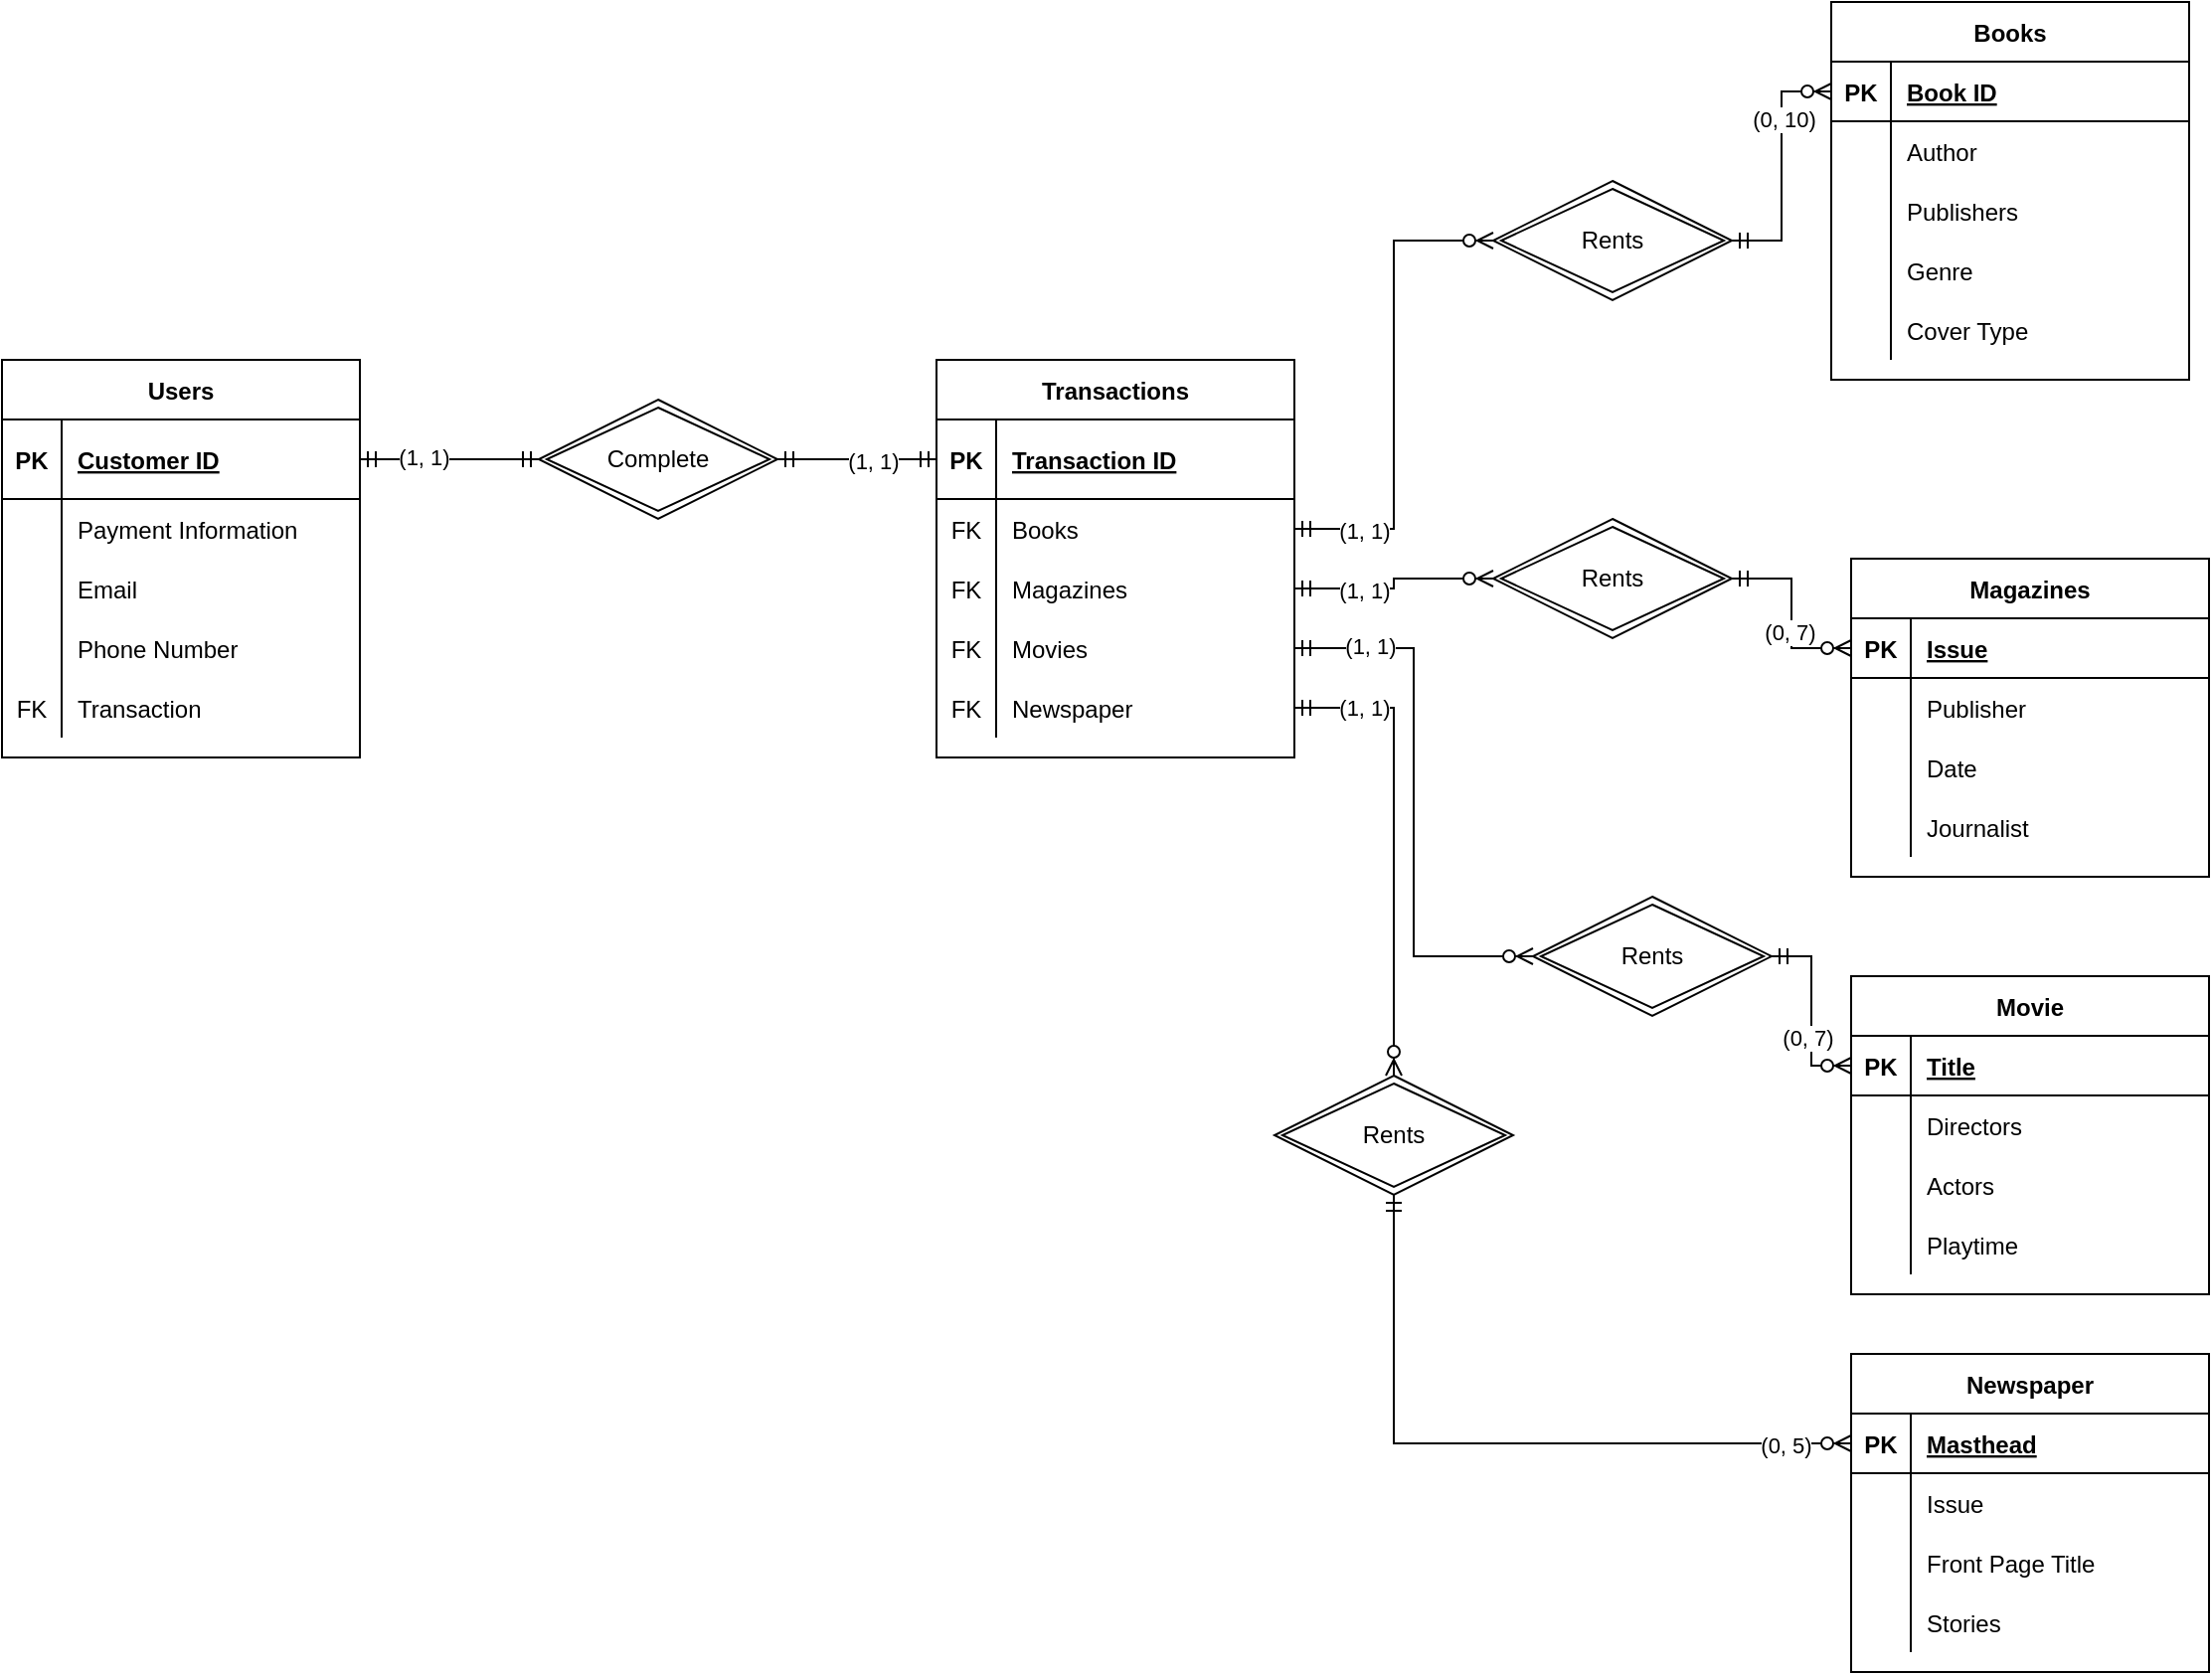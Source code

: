<mxfile version="13.8.7" type="github">
  <diagram id="-OkYeFlXcW50eORPE0BI" name="Page-1">
    <mxGraphModel dx="1483" dy="829" grid="1" gridSize="10" guides="1" tooltips="1" connect="1" arrows="1" fold="1" page="1" pageScale="1" pageWidth="850" pageHeight="1100" math="0" shadow="0">
      <root>
        <mxCell id="0" />
        <mxCell id="1" parent="0" />
        <mxCell id="07V4wg7Vuul0YKt843KW-1" value="Users" style="shape=table;startSize=30;container=1;collapsible=1;childLayout=tableLayout;fixedRows=1;rowLines=0;fontStyle=1;align=center;resizeLast=1;" parent="1" vertex="1">
          <mxGeometry x="110" y="200" width="180" height="200" as="geometry" />
        </mxCell>
        <mxCell id="07V4wg7Vuul0YKt843KW-2" value="" style="shape=partialRectangle;collapsible=0;dropTarget=0;pointerEvents=0;fillColor=none;top=0;left=0;bottom=1;right=0;points=[[0,0.5],[1,0.5]];portConstraint=eastwest;" parent="07V4wg7Vuul0YKt843KW-1" vertex="1">
          <mxGeometry y="30" width="180" height="40" as="geometry" />
        </mxCell>
        <mxCell id="07V4wg7Vuul0YKt843KW-3" value="PK" style="shape=partialRectangle;connectable=0;fillColor=none;top=0;left=0;bottom=0;right=0;fontStyle=1;overflow=hidden;" parent="07V4wg7Vuul0YKt843KW-2" vertex="1">
          <mxGeometry width="30" height="40" as="geometry" />
        </mxCell>
        <mxCell id="07V4wg7Vuul0YKt843KW-4" value="Customer ID" style="shape=partialRectangle;connectable=0;fillColor=none;top=0;left=0;bottom=0;right=0;align=left;spacingLeft=6;fontStyle=5;overflow=hidden;" parent="07V4wg7Vuul0YKt843KW-2" vertex="1">
          <mxGeometry x="30" width="150" height="40" as="geometry" />
        </mxCell>
        <mxCell id="07V4wg7Vuul0YKt843KW-5" value="" style="shape=partialRectangle;collapsible=0;dropTarget=0;pointerEvents=0;fillColor=none;top=0;left=0;bottom=0;right=0;points=[[0,0.5],[1,0.5]];portConstraint=eastwest;" parent="07V4wg7Vuul0YKt843KW-1" vertex="1">
          <mxGeometry y="70" width="180" height="30" as="geometry" />
        </mxCell>
        <mxCell id="07V4wg7Vuul0YKt843KW-6" value="" style="shape=partialRectangle;connectable=0;fillColor=none;top=0;left=0;bottom=0;right=0;editable=1;overflow=hidden;" parent="07V4wg7Vuul0YKt843KW-5" vertex="1">
          <mxGeometry width="30" height="30" as="geometry" />
        </mxCell>
        <mxCell id="07V4wg7Vuul0YKt843KW-7" value="Payment Information" style="shape=partialRectangle;connectable=0;fillColor=none;top=0;left=0;bottom=0;right=0;align=left;spacingLeft=6;overflow=hidden;" parent="07V4wg7Vuul0YKt843KW-5" vertex="1">
          <mxGeometry x="30" width="150" height="30" as="geometry" />
        </mxCell>
        <mxCell id="07V4wg7Vuul0YKt843KW-8" value="" style="shape=partialRectangle;collapsible=0;dropTarget=0;pointerEvents=0;fillColor=none;top=0;left=0;bottom=0;right=0;points=[[0,0.5],[1,0.5]];portConstraint=eastwest;" parent="07V4wg7Vuul0YKt843KW-1" vertex="1">
          <mxGeometry y="100" width="180" height="30" as="geometry" />
        </mxCell>
        <mxCell id="07V4wg7Vuul0YKt843KW-9" value="" style="shape=partialRectangle;connectable=0;fillColor=none;top=0;left=0;bottom=0;right=0;editable=1;overflow=hidden;" parent="07V4wg7Vuul0YKt843KW-8" vertex="1">
          <mxGeometry width="30" height="30" as="geometry" />
        </mxCell>
        <mxCell id="07V4wg7Vuul0YKt843KW-10" value="Email" style="shape=partialRectangle;connectable=0;fillColor=none;top=0;left=0;bottom=0;right=0;align=left;spacingLeft=6;overflow=hidden;" parent="07V4wg7Vuul0YKt843KW-8" vertex="1">
          <mxGeometry x="30" width="150" height="30" as="geometry" />
        </mxCell>
        <mxCell id="07V4wg7Vuul0YKt843KW-11" value="" style="shape=partialRectangle;collapsible=0;dropTarget=0;pointerEvents=0;fillColor=none;top=0;left=0;bottom=0;right=0;points=[[0,0.5],[1,0.5]];portConstraint=eastwest;" parent="07V4wg7Vuul0YKt843KW-1" vertex="1">
          <mxGeometry y="130" width="180" height="30" as="geometry" />
        </mxCell>
        <mxCell id="07V4wg7Vuul0YKt843KW-12" value="" style="shape=partialRectangle;connectable=0;fillColor=none;top=0;left=0;bottom=0;right=0;editable=1;overflow=hidden;" parent="07V4wg7Vuul0YKt843KW-11" vertex="1">
          <mxGeometry width="30" height="30" as="geometry" />
        </mxCell>
        <mxCell id="07V4wg7Vuul0YKt843KW-13" value="Phone Number" style="shape=partialRectangle;connectable=0;fillColor=none;top=0;left=0;bottom=0;right=0;align=left;spacingLeft=6;overflow=hidden;" parent="07V4wg7Vuul0YKt843KW-11" vertex="1">
          <mxGeometry x="30" width="150" height="30" as="geometry" />
        </mxCell>
        <mxCell id="07V4wg7Vuul0YKt843KW-79" value="" style="shape=partialRectangle;collapsible=0;dropTarget=0;pointerEvents=0;fillColor=none;top=0;left=0;bottom=0;right=0;points=[[0,0.5],[1,0.5]];portConstraint=eastwest;" parent="07V4wg7Vuul0YKt843KW-1" vertex="1">
          <mxGeometry y="160" width="180" height="30" as="geometry" />
        </mxCell>
        <mxCell id="07V4wg7Vuul0YKt843KW-80" value="FK" style="shape=partialRectangle;connectable=0;fillColor=none;top=0;left=0;bottom=0;right=0;editable=1;overflow=hidden;" parent="07V4wg7Vuul0YKt843KW-79" vertex="1">
          <mxGeometry width="30" height="30" as="geometry" />
        </mxCell>
        <mxCell id="07V4wg7Vuul0YKt843KW-81" value="Transaction" style="shape=partialRectangle;connectable=0;fillColor=none;top=0;left=0;bottom=0;right=0;align=left;spacingLeft=6;overflow=hidden;" parent="07V4wg7Vuul0YKt843KW-79" vertex="1">
          <mxGeometry x="30" width="150" height="30" as="geometry" />
        </mxCell>
        <mxCell id="07V4wg7Vuul0YKt843KW-14" value="Books" style="shape=table;startSize=30;container=1;collapsible=1;childLayout=tableLayout;fixedRows=1;rowLines=0;fontStyle=1;align=center;resizeLast=1;" parent="1" vertex="1">
          <mxGeometry x="1030" y="20" width="180" height="190" as="geometry" />
        </mxCell>
        <mxCell id="07V4wg7Vuul0YKt843KW-15" value="" style="shape=partialRectangle;collapsible=0;dropTarget=0;pointerEvents=0;fillColor=none;top=0;left=0;bottom=1;right=0;points=[[0,0.5],[1,0.5]];portConstraint=eastwest;" parent="07V4wg7Vuul0YKt843KW-14" vertex="1">
          <mxGeometry y="30" width="180" height="30" as="geometry" />
        </mxCell>
        <mxCell id="07V4wg7Vuul0YKt843KW-16" value="PK" style="shape=partialRectangle;connectable=0;fillColor=none;top=0;left=0;bottom=0;right=0;fontStyle=1;overflow=hidden;" parent="07V4wg7Vuul0YKt843KW-15" vertex="1">
          <mxGeometry width="30" height="30" as="geometry" />
        </mxCell>
        <mxCell id="07V4wg7Vuul0YKt843KW-17" value="Book ID" style="shape=partialRectangle;connectable=0;fillColor=none;top=0;left=0;bottom=0;right=0;align=left;spacingLeft=6;fontStyle=5;overflow=hidden;" parent="07V4wg7Vuul0YKt843KW-15" vertex="1">
          <mxGeometry x="30" width="150" height="30" as="geometry" />
        </mxCell>
        <mxCell id="07V4wg7Vuul0YKt843KW-18" value="" style="shape=partialRectangle;collapsible=0;dropTarget=0;pointerEvents=0;fillColor=none;top=0;left=0;bottom=0;right=0;points=[[0,0.5],[1,0.5]];portConstraint=eastwest;" parent="07V4wg7Vuul0YKt843KW-14" vertex="1">
          <mxGeometry y="60" width="180" height="30" as="geometry" />
        </mxCell>
        <mxCell id="07V4wg7Vuul0YKt843KW-19" value="" style="shape=partialRectangle;connectable=0;fillColor=none;top=0;left=0;bottom=0;right=0;editable=1;overflow=hidden;" parent="07V4wg7Vuul0YKt843KW-18" vertex="1">
          <mxGeometry width="30" height="30" as="geometry" />
        </mxCell>
        <mxCell id="07V4wg7Vuul0YKt843KW-20" value="Author" style="shape=partialRectangle;connectable=0;fillColor=none;top=0;left=0;bottom=0;right=0;align=left;spacingLeft=6;overflow=hidden;" parent="07V4wg7Vuul0YKt843KW-18" vertex="1">
          <mxGeometry x="30" width="150" height="30" as="geometry" />
        </mxCell>
        <mxCell id="07V4wg7Vuul0YKt843KW-21" value="" style="shape=partialRectangle;collapsible=0;dropTarget=0;pointerEvents=0;fillColor=none;top=0;left=0;bottom=0;right=0;points=[[0,0.5],[1,0.5]];portConstraint=eastwest;" parent="07V4wg7Vuul0YKt843KW-14" vertex="1">
          <mxGeometry y="90" width="180" height="30" as="geometry" />
        </mxCell>
        <mxCell id="07V4wg7Vuul0YKt843KW-22" value="" style="shape=partialRectangle;connectable=0;fillColor=none;top=0;left=0;bottom=0;right=0;editable=1;overflow=hidden;" parent="07V4wg7Vuul0YKt843KW-21" vertex="1">
          <mxGeometry width="30" height="30" as="geometry" />
        </mxCell>
        <mxCell id="07V4wg7Vuul0YKt843KW-23" value="Publishers" style="shape=partialRectangle;connectable=0;fillColor=none;top=0;left=0;bottom=0;right=0;align=left;spacingLeft=6;overflow=hidden;" parent="07V4wg7Vuul0YKt843KW-21" vertex="1">
          <mxGeometry x="30" width="150" height="30" as="geometry" />
        </mxCell>
        <mxCell id="07V4wg7Vuul0YKt843KW-24" value="" style="shape=partialRectangle;collapsible=0;dropTarget=0;pointerEvents=0;fillColor=none;top=0;left=0;bottom=0;right=0;points=[[0,0.5],[1,0.5]];portConstraint=eastwest;" parent="07V4wg7Vuul0YKt843KW-14" vertex="1">
          <mxGeometry y="120" width="180" height="30" as="geometry" />
        </mxCell>
        <mxCell id="07V4wg7Vuul0YKt843KW-25" value="" style="shape=partialRectangle;connectable=0;fillColor=none;top=0;left=0;bottom=0;right=0;editable=1;overflow=hidden;" parent="07V4wg7Vuul0YKt843KW-24" vertex="1">
          <mxGeometry width="30" height="30" as="geometry" />
        </mxCell>
        <mxCell id="07V4wg7Vuul0YKt843KW-26" value="Genre" style="shape=partialRectangle;connectable=0;fillColor=none;top=0;left=0;bottom=0;right=0;align=left;spacingLeft=6;overflow=hidden;" parent="07V4wg7Vuul0YKt843KW-24" vertex="1">
          <mxGeometry x="30" width="150" height="30" as="geometry" />
        </mxCell>
        <mxCell id="07V4wg7Vuul0YKt843KW-88" value="" style="shape=partialRectangle;collapsible=0;dropTarget=0;pointerEvents=0;fillColor=none;top=0;left=0;bottom=0;right=0;points=[[0,0.5],[1,0.5]];portConstraint=eastwest;" parent="07V4wg7Vuul0YKt843KW-14" vertex="1">
          <mxGeometry y="150" width="180" height="30" as="geometry" />
        </mxCell>
        <mxCell id="07V4wg7Vuul0YKt843KW-89" value="" style="shape=partialRectangle;connectable=0;fillColor=none;top=0;left=0;bottom=0;right=0;editable=1;overflow=hidden;" parent="07V4wg7Vuul0YKt843KW-88" vertex="1">
          <mxGeometry width="30" height="30" as="geometry" />
        </mxCell>
        <mxCell id="07V4wg7Vuul0YKt843KW-90" value="Cover Type" style="shape=partialRectangle;connectable=0;fillColor=none;top=0;left=0;bottom=0;right=0;align=left;spacingLeft=6;overflow=hidden;" parent="07V4wg7Vuul0YKt843KW-88" vertex="1">
          <mxGeometry x="30" width="150" height="30" as="geometry" />
        </mxCell>
        <mxCell id="07V4wg7Vuul0YKt843KW-27" value="Movie" style="shape=table;startSize=30;container=1;collapsible=1;childLayout=tableLayout;fixedRows=1;rowLines=0;fontStyle=1;align=center;resizeLast=1;" parent="1" vertex="1">
          <mxGeometry x="1040" y="510" width="180" height="160" as="geometry" />
        </mxCell>
        <mxCell id="07V4wg7Vuul0YKt843KW-28" value="" style="shape=partialRectangle;collapsible=0;dropTarget=0;pointerEvents=0;fillColor=none;top=0;left=0;bottom=1;right=0;points=[[0,0.5],[1,0.5]];portConstraint=eastwest;" parent="07V4wg7Vuul0YKt843KW-27" vertex="1">
          <mxGeometry y="30" width="180" height="30" as="geometry" />
        </mxCell>
        <mxCell id="07V4wg7Vuul0YKt843KW-29" value="PK" style="shape=partialRectangle;connectable=0;fillColor=none;top=0;left=0;bottom=0;right=0;fontStyle=1;overflow=hidden;" parent="07V4wg7Vuul0YKt843KW-28" vertex="1">
          <mxGeometry width="30" height="30" as="geometry" />
        </mxCell>
        <mxCell id="07V4wg7Vuul0YKt843KW-30" value="Title" style="shape=partialRectangle;connectable=0;fillColor=none;top=0;left=0;bottom=0;right=0;align=left;spacingLeft=6;fontStyle=5;overflow=hidden;" parent="07V4wg7Vuul0YKt843KW-28" vertex="1">
          <mxGeometry x="30" width="150" height="30" as="geometry" />
        </mxCell>
        <mxCell id="07V4wg7Vuul0YKt843KW-31" value="" style="shape=partialRectangle;collapsible=0;dropTarget=0;pointerEvents=0;fillColor=none;top=0;left=0;bottom=0;right=0;points=[[0,0.5],[1,0.5]];portConstraint=eastwest;" parent="07V4wg7Vuul0YKt843KW-27" vertex="1">
          <mxGeometry y="60" width="180" height="30" as="geometry" />
        </mxCell>
        <mxCell id="07V4wg7Vuul0YKt843KW-32" value="" style="shape=partialRectangle;connectable=0;fillColor=none;top=0;left=0;bottom=0;right=0;editable=1;overflow=hidden;" parent="07V4wg7Vuul0YKt843KW-31" vertex="1">
          <mxGeometry width="30" height="30" as="geometry" />
        </mxCell>
        <mxCell id="07V4wg7Vuul0YKt843KW-33" value="Directors" style="shape=partialRectangle;connectable=0;fillColor=none;top=0;left=0;bottom=0;right=0;align=left;spacingLeft=6;overflow=hidden;" parent="07V4wg7Vuul0YKt843KW-31" vertex="1">
          <mxGeometry x="30" width="150" height="30" as="geometry" />
        </mxCell>
        <mxCell id="07V4wg7Vuul0YKt843KW-34" value="" style="shape=partialRectangle;collapsible=0;dropTarget=0;pointerEvents=0;fillColor=none;top=0;left=0;bottom=0;right=0;points=[[0,0.5],[1,0.5]];portConstraint=eastwest;" parent="07V4wg7Vuul0YKt843KW-27" vertex="1">
          <mxGeometry y="90" width="180" height="30" as="geometry" />
        </mxCell>
        <mxCell id="07V4wg7Vuul0YKt843KW-35" value="" style="shape=partialRectangle;connectable=0;fillColor=none;top=0;left=0;bottom=0;right=0;editable=1;overflow=hidden;" parent="07V4wg7Vuul0YKt843KW-34" vertex="1">
          <mxGeometry width="30" height="30" as="geometry" />
        </mxCell>
        <mxCell id="07V4wg7Vuul0YKt843KW-36" value="Actors" style="shape=partialRectangle;connectable=0;fillColor=none;top=0;left=0;bottom=0;right=0;align=left;spacingLeft=6;overflow=hidden;" parent="07V4wg7Vuul0YKt843KW-34" vertex="1">
          <mxGeometry x="30" width="150" height="30" as="geometry" />
        </mxCell>
        <mxCell id="07V4wg7Vuul0YKt843KW-37" value="" style="shape=partialRectangle;collapsible=0;dropTarget=0;pointerEvents=0;fillColor=none;top=0;left=0;bottom=0;right=0;points=[[0,0.5],[1,0.5]];portConstraint=eastwest;" parent="07V4wg7Vuul0YKt843KW-27" vertex="1">
          <mxGeometry y="120" width="180" height="30" as="geometry" />
        </mxCell>
        <mxCell id="07V4wg7Vuul0YKt843KW-38" value="" style="shape=partialRectangle;connectable=0;fillColor=none;top=0;left=0;bottom=0;right=0;editable=1;overflow=hidden;" parent="07V4wg7Vuul0YKt843KW-37" vertex="1">
          <mxGeometry width="30" height="30" as="geometry" />
        </mxCell>
        <mxCell id="07V4wg7Vuul0YKt843KW-39" value="Playtime" style="shape=partialRectangle;connectable=0;fillColor=none;top=0;left=0;bottom=0;right=0;align=left;spacingLeft=6;overflow=hidden;" parent="07V4wg7Vuul0YKt843KW-37" vertex="1">
          <mxGeometry x="30" width="150" height="30" as="geometry" />
        </mxCell>
        <mxCell id="07V4wg7Vuul0YKt843KW-40" value="Magazines" style="shape=table;startSize=30;container=1;collapsible=1;childLayout=tableLayout;fixedRows=1;rowLines=0;fontStyle=1;align=center;resizeLast=1;" parent="1" vertex="1">
          <mxGeometry x="1040" y="300" width="180" height="160" as="geometry" />
        </mxCell>
        <mxCell id="07V4wg7Vuul0YKt843KW-41" value="" style="shape=partialRectangle;collapsible=0;dropTarget=0;pointerEvents=0;fillColor=none;top=0;left=0;bottom=1;right=0;points=[[0,0.5],[1,0.5]];portConstraint=eastwest;" parent="07V4wg7Vuul0YKt843KW-40" vertex="1">
          <mxGeometry y="30" width="180" height="30" as="geometry" />
        </mxCell>
        <mxCell id="07V4wg7Vuul0YKt843KW-42" value="PK" style="shape=partialRectangle;connectable=0;fillColor=none;top=0;left=0;bottom=0;right=0;fontStyle=1;overflow=hidden;" parent="07V4wg7Vuul0YKt843KW-41" vertex="1">
          <mxGeometry width="30" height="30" as="geometry" />
        </mxCell>
        <mxCell id="07V4wg7Vuul0YKt843KW-43" value="Issue" style="shape=partialRectangle;connectable=0;fillColor=none;top=0;left=0;bottom=0;right=0;align=left;spacingLeft=6;fontStyle=5;overflow=hidden;" parent="07V4wg7Vuul0YKt843KW-41" vertex="1">
          <mxGeometry x="30" width="150" height="30" as="geometry" />
        </mxCell>
        <mxCell id="07V4wg7Vuul0YKt843KW-44" value="" style="shape=partialRectangle;collapsible=0;dropTarget=0;pointerEvents=0;fillColor=none;top=0;left=0;bottom=0;right=0;points=[[0,0.5],[1,0.5]];portConstraint=eastwest;" parent="07V4wg7Vuul0YKt843KW-40" vertex="1">
          <mxGeometry y="60" width="180" height="30" as="geometry" />
        </mxCell>
        <mxCell id="07V4wg7Vuul0YKt843KW-45" value="" style="shape=partialRectangle;connectable=0;fillColor=none;top=0;left=0;bottom=0;right=0;editable=1;overflow=hidden;" parent="07V4wg7Vuul0YKt843KW-44" vertex="1">
          <mxGeometry width="30" height="30" as="geometry" />
        </mxCell>
        <mxCell id="07V4wg7Vuul0YKt843KW-46" value="Publisher" style="shape=partialRectangle;connectable=0;fillColor=none;top=0;left=0;bottom=0;right=0;align=left;spacingLeft=6;overflow=hidden;" parent="07V4wg7Vuul0YKt843KW-44" vertex="1">
          <mxGeometry x="30" width="150" height="30" as="geometry" />
        </mxCell>
        <mxCell id="07V4wg7Vuul0YKt843KW-47" value="" style="shape=partialRectangle;collapsible=0;dropTarget=0;pointerEvents=0;fillColor=none;top=0;left=0;bottom=0;right=0;points=[[0,0.5],[1,0.5]];portConstraint=eastwest;" parent="07V4wg7Vuul0YKt843KW-40" vertex="1">
          <mxGeometry y="90" width="180" height="30" as="geometry" />
        </mxCell>
        <mxCell id="07V4wg7Vuul0YKt843KW-48" value="" style="shape=partialRectangle;connectable=0;fillColor=none;top=0;left=0;bottom=0;right=0;editable=1;overflow=hidden;" parent="07V4wg7Vuul0YKt843KW-47" vertex="1">
          <mxGeometry width="30" height="30" as="geometry" />
        </mxCell>
        <mxCell id="07V4wg7Vuul0YKt843KW-49" value="Date" style="shape=partialRectangle;connectable=0;fillColor=none;top=0;left=0;bottom=0;right=0;align=left;spacingLeft=6;overflow=hidden;" parent="07V4wg7Vuul0YKt843KW-47" vertex="1">
          <mxGeometry x="30" width="150" height="30" as="geometry" />
        </mxCell>
        <mxCell id="07V4wg7Vuul0YKt843KW-50" value="" style="shape=partialRectangle;collapsible=0;dropTarget=0;pointerEvents=0;fillColor=none;top=0;left=0;bottom=0;right=0;points=[[0,0.5],[1,0.5]];portConstraint=eastwest;" parent="07V4wg7Vuul0YKt843KW-40" vertex="1">
          <mxGeometry y="120" width="180" height="30" as="geometry" />
        </mxCell>
        <mxCell id="07V4wg7Vuul0YKt843KW-51" value="" style="shape=partialRectangle;connectable=0;fillColor=none;top=0;left=0;bottom=0;right=0;editable=1;overflow=hidden;" parent="07V4wg7Vuul0YKt843KW-50" vertex="1">
          <mxGeometry width="30" height="30" as="geometry" />
        </mxCell>
        <mxCell id="07V4wg7Vuul0YKt843KW-52" value="Journalist" style="shape=partialRectangle;connectable=0;fillColor=none;top=0;left=0;bottom=0;right=0;align=left;spacingLeft=6;overflow=hidden;" parent="07V4wg7Vuul0YKt843KW-50" vertex="1">
          <mxGeometry x="30" width="150" height="30" as="geometry" />
        </mxCell>
        <mxCell id="07V4wg7Vuul0YKt843KW-53" value="Newspaper" style="shape=table;startSize=30;container=1;collapsible=1;childLayout=tableLayout;fixedRows=1;rowLines=0;fontStyle=1;align=center;resizeLast=1;" parent="1" vertex="1">
          <mxGeometry x="1040" y="700" width="180" height="160" as="geometry" />
        </mxCell>
        <mxCell id="07V4wg7Vuul0YKt843KW-54" value="" style="shape=partialRectangle;collapsible=0;dropTarget=0;pointerEvents=0;fillColor=none;top=0;left=0;bottom=1;right=0;points=[[0,0.5],[1,0.5]];portConstraint=eastwest;" parent="07V4wg7Vuul0YKt843KW-53" vertex="1">
          <mxGeometry y="30" width="180" height="30" as="geometry" />
        </mxCell>
        <mxCell id="07V4wg7Vuul0YKt843KW-55" value="PK" style="shape=partialRectangle;connectable=0;fillColor=none;top=0;left=0;bottom=0;right=0;fontStyle=1;overflow=hidden;" parent="07V4wg7Vuul0YKt843KW-54" vertex="1">
          <mxGeometry width="30" height="30" as="geometry" />
        </mxCell>
        <mxCell id="07V4wg7Vuul0YKt843KW-56" value="Masthead" style="shape=partialRectangle;connectable=0;fillColor=none;top=0;left=0;bottom=0;right=0;align=left;spacingLeft=6;fontStyle=5;overflow=hidden;" parent="07V4wg7Vuul0YKt843KW-54" vertex="1">
          <mxGeometry x="30" width="150" height="30" as="geometry" />
        </mxCell>
        <mxCell id="07V4wg7Vuul0YKt843KW-57" value="" style="shape=partialRectangle;collapsible=0;dropTarget=0;pointerEvents=0;fillColor=none;top=0;left=0;bottom=0;right=0;points=[[0,0.5],[1,0.5]];portConstraint=eastwest;" parent="07V4wg7Vuul0YKt843KW-53" vertex="1">
          <mxGeometry y="60" width="180" height="30" as="geometry" />
        </mxCell>
        <mxCell id="07V4wg7Vuul0YKt843KW-58" value="" style="shape=partialRectangle;connectable=0;fillColor=none;top=0;left=0;bottom=0;right=0;editable=1;overflow=hidden;" parent="07V4wg7Vuul0YKt843KW-57" vertex="1">
          <mxGeometry width="30" height="30" as="geometry" />
        </mxCell>
        <mxCell id="07V4wg7Vuul0YKt843KW-59" value="Issue" style="shape=partialRectangle;connectable=0;fillColor=none;top=0;left=0;bottom=0;right=0;align=left;spacingLeft=6;overflow=hidden;" parent="07V4wg7Vuul0YKt843KW-57" vertex="1">
          <mxGeometry x="30" width="150" height="30" as="geometry" />
        </mxCell>
        <mxCell id="07V4wg7Vuul0YKt843KW-60" value="" style="shape=partialRectangle;collapsible=0;dropTarget=0;pointerEvents=0;fillColor=none;top=0;left=0;bottom=0;right=0;points=[[0,0.5],[1,0.5]];portConstraint=eastwest;" parent="07V4wg7Vuul0YKt843KW-53" vertex="1">
          <mxGeometry y="90" width="180" height="30" as="geometry" />
        </mxCell>
        <mxCell id="07V4wg7Vuul0YKt843KW-61" value="" style="shape=partialRectangle;connectable=0;fillColor=none;top=0;left=0;bottom=0;right=0;editable=1;overflow=hidden;" parent="07V4wg7Vuul0YKt843KW-60" vertex="1">
          <mxGeometry width="30" height="30" as="geometry" />
        </mxCell>
        <mxCell id="07V4wg7Vuul0YKt843KW-62" value="Front Page Title" style="shape=partialRectangle;connectable=0;fillColor=none;top=0;left=0;bottom=0;right=0;align=left;spacingLeft=6;overflow=hidden;" parent="07V4wg7Vuul0YKt843KW-60" vertex="1">
          <mxGeometry x="30" width="150" height="30" as="geometry" />
        </mxCell>
        <mxCell id="07V4wg7Vuul0YKt843KW-63" value="" style="shape=partialRectangle;collapsible=0;dropTarget=0;pointerEvents=0;fillColor=none;top=0;left=0;bottom=0;right=0;points=[[0,0.5],[1,0.5]];portConstraint=eastwest;" parent="07V4wg7Vuul0YKt843KW-53" vertex="1">
          <mxGeometry y="120" width="180" height="30" as="geometry" />
        </mxCell>
        <mxCell id="07V4wg7Vuul0YKt843KW-64" value="" style="shape=partialRectangle;connectable=0;fillColor=none;top=0;left=0;bottom=0;right=0;editable=1;overflow=hidden;" parent="07V4wg7Vuul0YKt843KW-63" vertex="1">
          <mxGeometry width="30" height="30" as="geometry" />
        </mxCell>
        <mxCell id="07V4wg7Vuul0YKt843KW-65" value="Stories" style="shape=partialRectangle;connectable=0;fillColor=none;top=0;left=0;bottom=0;right=0;align=left;spacingLeft=6;overflow=hidden;" parent="07V4wg7Vuul0YKt843KW-63" vertex="1">
          <mxGeometry x="30" width="150" height="30" as="geometry" />
        </mxCell>
        <mxCell id="07V4wg7Vuul0YKt843KW-66" value="Transactions" style="shape=table;startSize=30;container=1;collapsible=1;childLayout=tableLayout;fixedRows=1;rowLines=0;fontStyle=1;align=center;resizeLast=1;" parent="1" vertex="1">
          <mxGeometry x="580" y="200" width="180" height="200" as="geometry" />
        </mxCell>
        <mxCell id="07V4wg7Vuul0YKt843KW-67" value="" style="shape=partialRectangle;collapsible=0;dropTarget=0;pointerEvents=0;fillColor=none;top=0;left=0;bottom=1;right=0;points=[[0,0.5],[1,0.5]];portConstraint=eastwest;" parent="07V4wg7Vuul0YKt843KW-66" vertex="1">
          <mxGeometry y="30" width="180" height="40" as="geometry" />
        </mxCell>
        <mxCell id="07V4wg7Vuul0YKt843KW-68" value="PK" style="shape=partialRectangle;connectable=0;fillColor=none;top=0;left=0;bottom=0;right=0;fontStyle=1;overflow=hidden;" parent="07V4wg7Vuul0YKt843KW-67" vertex="1">
          <mxGeometry width="30" height="40" as="geometry" />
        </mxCell>
        <mxCell id="07V4wg7Vuul0YKt843KW-69" value="Transaction ID" style="shape=partialRectangle;connectable=0;fillColor=none;top=0;left=0;bottom=0;right=0;align=left;spacingLeft=6;fontStyle=5;overflow=hidden;" parent="07V4wg7Vuul0YKt843KW-67" vertex="1">
          <mxGeometry x="30" width="150" height="40" as="geometry" />
        </mxCell>
        <mxCell id="07V4wg7Vuul0YKt843KW-70" value="" style="shape=partialRectangle;collapsible=0;dropTarget=0;pointerEvents=0;fillColor=none;top=0;left=0;bottom=0;right=0;points=[[0,0.5],[1,0.5]];portConstraint=eastwest;" parent="07V4wg7Vuul0YKt843KW-66" vertex="1">
          <mxGeometry y="70" width="180" height="30" as="geometry" />
        </mxCell>
        <mxCell id="07V4wg7Vuul0YKt843KW-71" value="FK" style="shape=partialRectangle;connectable=0;fillColor=none;top=0;left=0;bottom=0;right=0;editable=1;overflow=hidden;" parent="07V4wg7Vuul0YKt843KW-70" vertex="1">
          <mxGeometry width="30" height="30" as="geometry" />
        </mxCell>
        <mxCell id="07V4wg7Vuul0YKt843KW-72" value="Books" style="shape=partialRectangle;connectable=0;fillColor=none;top=0;left=0;bottom=0;right=0;align=left;spacingLeft=6;overflow=hidden;" parent="07V4wg7Vuul0YKt843KW-70" vertex="1">
          <mxGeometry x="30" width="150" height="30" as="geometry" />
        </mxCell>
        <mxCell id="07V4wg7Vuul0YKt843KW-73" value="" style="shape=partialRectangle;collapsible=0;dropTarget=0;pointerEvents=0;fillColor=none;top=0;left=0;bottom=0;right=0;points=[[0,0.5],[1,0.5]];portConstraint=eastwest;" parent="07V4wg7Vuul0YKt843KW-66" vertex="1">
          <mxGeometry y="100" width="180" height="30" as="geometry" />
        </mxCell>
        <mxCell id="07V4wg7Vuul0YKt843KW-74" value="FK" style="shape=partialRectangle;connectable=0;fillColor=none;top=0;left=0;bottom=0;right=0;editable=1;overflow=hidden;" parent="07V4wg7Vuul0YKt843KW-73" vertex="1">
          <mxGeometry width="30" height="30" as="geometry" />
        </mxCell>
        <mxCell id="07V4wg7Vuul0YKt843KW-75" value="Magazines" style="shape=partialRectangle;connectable=0;fillColor=none;top=0;left=0;bottom=0;right=0;align=left;spacingLeft=6;overflow=hidden;" parent="07V4wg7Vuul0YKt843KW-73" vertex="1">
          <mxGeometry x="30" width="150" height="30" as="geometry" />
        </mxCell>
        <mxCell id="07V4wg7Vuul0YKt843KW-76" value="" style="shape=partialRectangle;collapsible=0;dropTarget=0;pointerEvents=0;fillColor=none;top=0;left=0;bottom=0;right=0;points=[[0,0.5],[1,0.5]];portConstraint=eastwest;" parent="07V4wg7Vuul0YKt843KW-66" vertex="1">
          <mxGeometry y="130" width="180" height="30" as="geometry" />
        </mxCell>
        <mxCell id="07V4wg7Vuul0YKt843KW-77" value="FK" style="shape=partialRectangle;connectable=0;fillColor=none;top=0;left=0;bottom=0;right=0;editable=1;overflow=hidden;" parent="07V4wg7Vuul0YKt843KW-76" vertex="1">
          <mxGeometry width="30" height="30" as="geometry" />
        </mxCell>
        <mxCell id="07V4wg7Vuul0YKt843KW-78" value="Movies" style="shape=partialRectangle;connectable=0;fillColor=none;top=0;left=0;bottom=0;right=0;align=left;spacingLeft=6;overflow=hidden;" parent="07V4wg7Vuul0YKt843KW-76" vertex="1">
          <mxGeometry x="30" width="150" height="30" as="geometry" />
        </mxCell>
        <mxCell id="07V4wg7Vuul0YKt843KW-82" value="" style="shape=partialRectangle;collapsible=0;dropTarget=0;pointerEvents=0;fillColor=none;top=0;left=0;bottom=0;right=0;points=[[0,0.5],[1,0.5]];portConstraint=eastwest;" parent="07V4wg7Vuul0YKt843KW-66" vertex="1">
          <mxGeometry y="160" width="180" height="30" as="geometry" />
        </mxCell>
        <mxCell id="07V4wg7Vuul0YKt843KW-83" value="FK" style="shape=partialRectangle;connectable=0;fillColor=none;top=0;left=0;bottom=0;right=0;editable=1;overflow=hidden;" parent="07V4wg7Vuul0YKt843KW-82" vertex="1">
          <mxGeometry width="30" height="30" as="geometry" />
        </mxCell>
        <mxCell id="07V4wg7Vuul0YKt843KW-84" value="Newspaper" style="shape=partialRectangle;connectable=0;fillColor=none;top=0;left=0;bottom=0;right=0;align=left;spacingLeft=6;overflow=hidden;" parent="07V4wg7Vuul0YKt843KW-82" vertex="1">
          <mxGeometry x="30" width="150" height="30" as="geometry" />
        </mxCell>
        <mxCell id="07V4wg7Vuul0YKt843KW-93" value="Complete" style="shape=rhombus;double=1;perimeter=rhombusPerimeter;whiteSpace=wrap;html=1;align=center;" parent="1" vertex="1">
          <mxGeometry x="380" y="220" width="120" height="60" as="geometry" />
        </mxCell>
        <mxCell id="07V4wg7Vuul0YKt843KW-95" style="edgeStyle=orthogonalEdgeStyle;rounded=0;orthogonalLoop=1;jettySize=auto;html=1;exitX=1;exitY=0.5;exitDx=0;exitDy=0;entryX=0;entryY=0.5;entryDx=0;entryDy=0;startArrow=ERmandOne;startFill=0;endArrow=ERmandOne;endFill=0;" parent="1" source="07V4wg7Vuul0YKt843KW-2" target="07V4wg7Vuul0YKt843KW-93" edge="1">
          <mxGeometry relative="1" as="geometry" />
        </mxCell>
        <mxCell id="07V4wg7Vuul0YKt843KW-99" value="(1, 1)" style="edgeLabel;html=1;align=center;verticalAlign=middle;resizable=0;points=[];" parent="07V4wg7Vuul0YKt843KW-95" vertex="1" connectable="0">
          <mxGeometry x="-0.293" y="1" relative="1" as="geometry">
            <mxPoint as="offset" />
          </mxGeometry>
        </mxCell>
        <mxCell id="07V4wg7Vuul0YKt843KW-97" style="edgeStyle=orthogonalEdgeStyle;rounded=0;orthogonalLoop=1;jettySize=auto;html=1;exitX=0;exitY=0.5;exitDx=0;exitDy=0;entryX=1;entryY=0.5;entryDx=0;entryDy=0;startArrow=ERmandOne;startFill=0;endArrow=ERmandOne;endFill=0;" parent="1" source="07V4wg7Vuul0YKt843KW-67" target="07V4wg7Vuul0YKt843KW-93" edge="1">
          <mxGeometry relative="1" as="geometry" />
        </mxCell>
        <mxCell id="07V4wg7Vuul0YKt843KW-98" value="(1, 1)" style="edgeLabel;html=1;align=center;verticalAlign=middle;resizable=0;points=[];" parent="07V4wg7Vuul0YKt843KW-97" vertex="1" connectable="0">
          <mxGeometry x="-0.192" y="1" relative="1" as="geometry">
            <mxPoint as="offset" />
          </mxGeometry>
        </mxCell>
        <mxCell id="07V4wg7Vuul0YKt843KW-105" value="Rents" style="shape=rhombus;double=1;perimeter=rhombusPerimeter;whiteSpace=wrap;html=1;align=center;" parent="1" vertex="1">
          <mxGeometry x="880" y="470" width="120" height="60" as="geometry" />
        </mxCell>
        <mxCell id="07V4wg7Vuul0YKt843KW-113" style="edgeStyle=orthogonalEdgeStyle;rounded=0;orthogonalLoop=1;jettySize=auto;html=1;exitX=1;exitY=0.5;exitDx=0;exitDy=0;entryX=0;entryY=0.5;entryDx=0;entryDy=0;startArrow=ERmandOne;startFill=0;endArrow=ERzeroToMany;endFill=1;" parent="1" source="07V4wg7Vuul0YKt843KW-106" target="07V4wg7Vuul0YKt843KW-15" edge="1">
          <mxGeometry relative="1" as="geometry">
            <Array as="points">
              <mxPoint x="1005" y="140" />
              <mxPoint x="1005" y="65" />
            </Array>
          </mxGeometry>
        </mxCell>
        <mxCell id="07V4wg7Vuul0YKt843KW-141" value="(0, 10)" style="edgeLabel;html=1;align=center;verticalAlign=middle;resizable=0;points=[];" parent="07V4wg7Vuul0YKt843KW-113" vertex="1" connectable="0">
          <mxGeometry x="0.376" y="-1" relative="1" as="geometry">
            <mxPoint as="offset" />
          </mxGeometry>
        </mxCell>
        <mxCell id="07V4wg7Vuul0YKt843KW-114" style="edgeStyle=orthogonalEdgeStyle;rounded=0;orthogonalLoop=1;jettySize=auto;html=1;exitX=0;exitY=0.5;exitDx=0;exitDy=0;entryX=1;entryY=0.5;entryDx=0;entryDy=0;startArrow=ERzeroToMany;startFill=1;endArrow=ERmandOne;endFill=0;" parent="1" source="07V4wg7Vuul0YKt843KW-106" target="07V4wg7Vuul0YKt843KW-70" edge="1">
          <mxGeometry relative="1" as="geometry" />
        </mxCell>
        <mxCell id="07V4wg7Vuul0YKt843KW-137" value="(1, 1)" style="edgeLabel;html=1;align=center;verticalAlign=middle;resizable=0;points=[];" parent="07V4wg7Vuul0YKt843KW-114" vertex="1" connectable="0">
          <mxGeometry x="0.719" y="1" relative="1" as="geometry">
            <mxPoint as="offset" />
          </mxGeometry>
        </mxCell>
        <mxCell id="07V4wg7Vuul0YKt843KW-106" value="Rents" style="shape=rhombus;double=1;perimeter=rhombusPerimeter;whiteSpace=wrap;html=1;align=center;" parent="1" vertex="1">
          <mxGeometry x="860" y="110" width="120" height="60" as="geometry" />
        </mxCell>
        <mxCell id="07V4wg7Vuul0YKt843KW-112" style="edgeStyle=orthogonalEdgeStyle;rounded=0;orthogonalLoop=1;jettySize=auto;html=1;exitX=1;exitY=0.5;exitDx=0;exitDy=0;entryX=0;entryY=0.5;entryDx=0;entryDy=0;startArrow=ERmandOne;startFill=0;endArrow=ERzeroToMany;endFill=1;" parent="1" source="07V4wg7Vuul0YKt843KW-107" target="07V4wg7Vuul0YKt843KW-41" edge="1">
          <mxGeometry relative="1" as="geometry" />
        </mxCell>
        <mxCell id="07V4wg7Vuul0YKt843KW-127" value="(0, 7)" style="edgeLabel;html=1;align=center;verticalAlign=middle;resizable=0;points=[];" parent="07V4wg7Vuul0YKt843KW-112" vertex="1" connectable="0">
          <mxGeometry x="0.195" y="-1" relative="1" as="geometry">
            <mxPoint as="offset" />
          </mxGeometry>
        </mxCell>
        <mxCell id="07V4wg7Vuul0YKt843KW-107" value="Rents" style="shape=rhombus;double=1;perimeter=rhombusPerimeter;whiteSpace=wrap;html=1;align=center;" parent="1" vertex="1">
          <mxGeometry x="860" y="280" width="120" height="60" as="geometry" />
        </mxCell>
        <mxCell id="07V4wg7Vuul0YKt843KW-108" style="edgeStyle=orthogonalEdgeStyle;rounded=0;orthogonalLoop=1;jettySize=auto;html=1;exitX=0;exitY=0.5;exitDx=0;exitDy=0;entryX=1;entryY=0.5;entryDx=0;entryDy=0;startArrow=ERzeroToMany;startFill=1;endArrow=ERmandOne;endFill=0;" parent="1" source="07V4wg7Vuul0YKt843KW-28" target="07V4wg7Vuul0YKt843KW-105" edge="1">
          <mxGeometry relative="1" as="geometry" />
        </mxCell>
        <mxCell id="07V4wg7Vuul0YKt843KW-145" value="(0, 7)" style="edgeLabel;html=1;align=center;verticalAlign=middle;resizable=0;points=[];" parent="07V4wg7Vuul0YKt843KW-108" vertex="1" connectable="0">
          <mxGeometry x="-0.579" y="-14" relative="1" as="geometry">
            <mxPoint x="-16" y="-14" as="offset" />
          </mxGeometry>
        </mxCell>
        <mxCell id="07V4wg7Vuul0YKt843KW-110" style="edgeStyle=orthogonalEdgeStyle;rounded=0;orthogonalLoop=1;jettySize=auto;html=1;exitX=1;exitY=0.5;exitDx=0;exitDy=0;entryX=0;entryY=0.5;entryDx=0;entryDy=0;startArrow=ERmandOne;startFill=0;endArrow=ERzeroToMany;endFill=1;" parent="1" source="07V4wg7Vuul0YKt843KW-76" target="07V4wg7Vuul0YKt843KW-105" edge="1">
          <mxGeometry relative="1" as="geometry" />
        </mxCell>
        <mxCell id="07V4wg7Vuul0YKt843KW-132" value="(1, 1)" style="edgeLabel;html=1;align=center;verticalAlign=middle;resizable=0;points=[];" parent="07V4wg7Vuul0YKt843KW-110" vertex="1" connectable="0">
          <mxGeometry x="-0.728" y="1" relative="1" as="geometry">
            <mxPoint as="offset" />
          </mxGeometry>
        </mxCell>
        <mxCell id="07V4wg7Vuul0YKt843KW-111" style="edgeStyle=orthogonalEdgeStyle;rounded=0;orthogonalLoop=1;jettySize=auto;html=1;exitX=1;exitY=0.5;exitDx=0;exitDy=0;entryX=0;entryY=0.5;entryDx=0;entryDy=0;startArrow=ERmandOne;startFill=0;endArrow=ERzeroToMany;endFill=1;" parent="1" source="07V4wg7Vuul0YKt843KW-73" target="07V4wg7Vuul0YKt843KW-107" edge="1">
          <mxGeometry relative="1" as="geometry" />
        </mxCell>
        <mxCell id="07V4wg7Vuul0YKt843KW-140" value="(1, 1)" style="edgeLabel;html=1;align=center;verticalAlign=middle;resizable=0;points=[];" parent="07V4wg7Vuul0YKt843KW-111" vertex="1" connectable="0">
          <mxGeometry x="-0.341" y="-1" relative="1" as="geometry">
            <mxPoint as="offset" />
          </mxGeometry>
        </mxCell>
        <mxCell id="07V4wg7Vuul0YKt843KW-118" style="edgeStyle=orthogonalEdgeStyle;rounded=0;orthogonalLoop=1;jettySize=auto;html=1;exitX=0.5;exitY=0;exitDx=0;exitDy=0;entryX=1;entryY=0.5;entryDx=0;entryDy=0;startArrow=ERzeroToMany;startFill=1;endArrow=ERmandOne;endFill=0;" parent="1" source="07V4wg7Vuul0YKt843KW-116" target="07V4wg7Vuul0YKt843KW-82" edge="1">
          <mxGeometry relative="1" as="geometry" />
        </mxCell>
        <mxCell id="07V4wg7Vuul0YKt843KW-138" value="(1, 1)" style="edgeLabel;html=1;align=center;verticalAlign=middle;resizable=0;points=[];" parent="07V4wg7Vuul0YKt843KW-118" vertex="1" connectable="0">
          <mxGeometry x="0.575" y="15" relative="1" as="geometry">
            <mxPoint x="-15" y="-15" as="offset" />
          </mxGeometry>
        </mxCell>
        <mxCell id="07V4wg7Vuul0YKt843KW-116" value="Rents" style="shape=rhombus;double=1;perimeter=rhombusPerimeter;whiteSpace=wrap;html=1;align=center;" parent="1" vertex="1">
          <mxGeometry x="750" y="560" width="120" height="60" as="geometry" />
        </mxCell>
        <mxCell id="07V4wg7Vuul0YKt843KW-117" style="edgeStyle=orthogonalEdgeStyle;rounded=0;orthogonalLoop=1;jettySize=auto;html=1;exitX=0;exitY=0.5;exitDx=0;exitDy=0;entryX=0.5;entryY=1;entryDx=0;entryDy=0;startArrow=ERzeroToMany;startFill=1;endArrow=ERmandOne;endFill=0;" parent="1" source="07V4wg7Vuul0YKt843KW-54" target="07V4wg7Vuul0YKt843KW-116" edge="1">
          <mxGeometry relative="1" as="geometry" />
        </mxCell>
        <mxCell id="07V4wg7Vuul0YKt843KW-124" value="(0, 5)" style="edgeLabel;html=1;align=center;verticalAlign=middle;resizable=0;points=[];" parent="07V4wg7Vuul0YKt843KW-117" vertex="1" connectable="0">
          <mxGeometry x="-0.81" y="1" relative="1" as="geometry">
            <mxPoint as="offset" />
          </mxGeometry>
        </mxCell>
      </root>
    </mxGraphModel>
  </diagram>
</mxfile>
